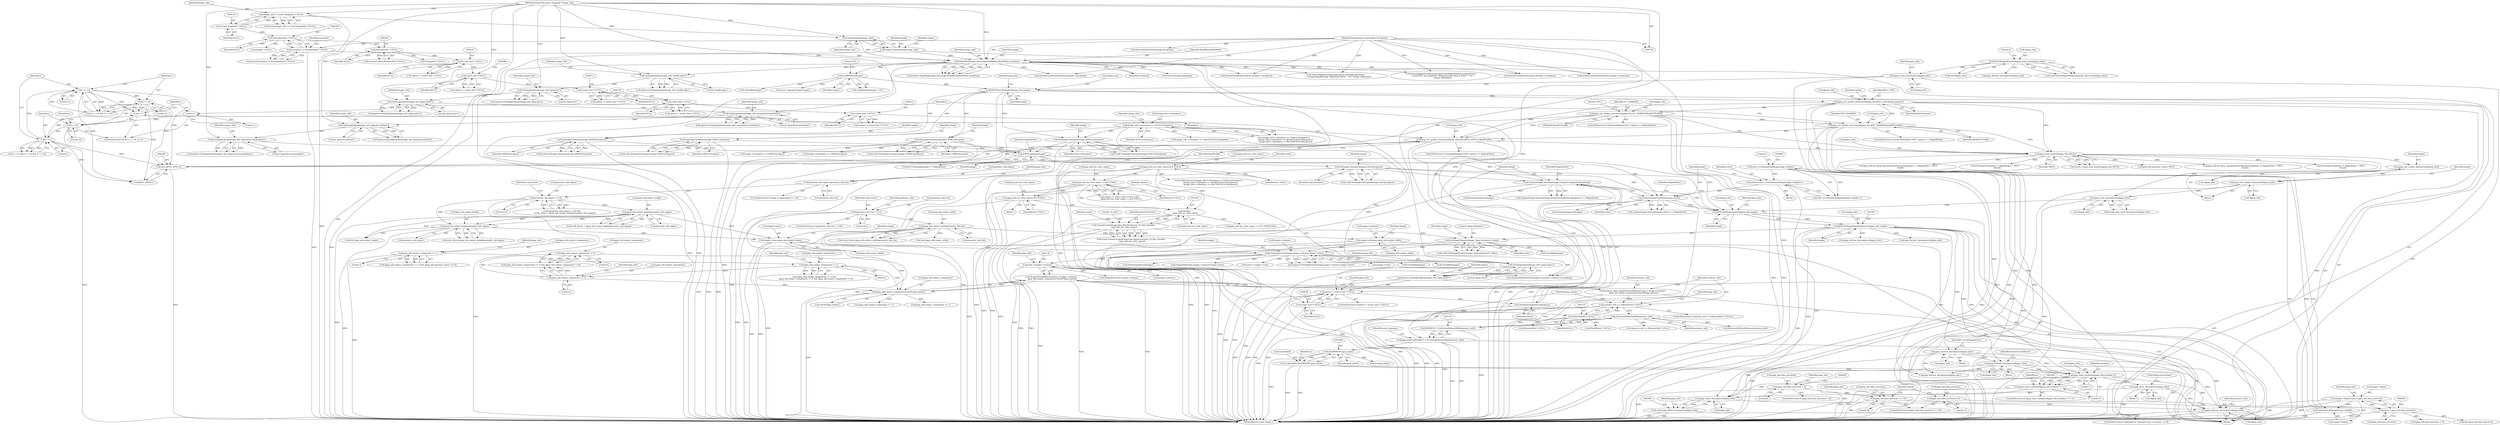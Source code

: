digraph "0_ImageMagick_948356eec65aea91995d4b7cc487d197d2c5f602@API" {
"1001401" [label="(Call,jpeg_read_scanlines(&jpeg_info,scanline,1))"];
"1001154" [label="(Call,jpeg_destroy_decompress(&jpeg_info))"];
"1001126" [label="(Call,jpeg_destroy_decompress(&jpeg_info))"];
"1001042" [label="(Call,JPEGSetImageSamplingFactor(&jpeg_info,image))"];
"1001038" [label="(Call,JPEGSetImageQuality(&jpeg_info,image))"];
"1000837" [label="(Call,jpeg_start_decompress(&jpeg_info))"];
"1000609" [label="(Call,jpeg_calc_output_dimensions(&jpeg_info))"];
"1000537" [label="(Call,jpeg_calc_output_dimensions(&jpeg_info))"];
"1000394" [label="(Call,jpeg_read_header(&jpeg_info,TRUE))"];
"1000338" [label="(Call,jpeg_set_marker_processor(&jpeg_info,ICC_MARKER,ReadICCProfile))"];
"1000322" [label="(Call,jpeg_set_marker_processor(&jpeg_info,JPEG_COM,ReadComment))"];
"1000318" [label="(Call,JPEGSourceManager(&jpeg_info,image))"];
"1000315" [label="(Call,jpeg_create_decompress(&jpeg_info))"];
"1000216" [label="(Call,ResetMagickMemory(&jpeg_info,0,sizeof(jpeg_info)))"];
"1000200" [label="(Call,GetBlobSize(image))"];
"1000180" [label="(Call,OpenBlob(image_info,image,ReadBinaryBlobMode,exception))"];
"1000176" [label="(Call,AcquireImage(image_info))"];
"1000130" [label="(Call,image_info != (const ImageInfo *) NULL)"];
"1000109" [label="(MethodParameterIn,const ImageInfo *image_info)"];
"1000132" [label="(Call,(const ImageInfo *) NULL)"];
"1000174" [label="(Call,image=AcquireImage(image_info))"];
"1000157" [label="(Call,exception != (ExceptionInfo *) NULL)"];
"1000110" [label="(MethodParameterIn,ExceptionInfo *exception)"];
"1000159" [label="(Call,(ExceptionInfo *) NULL)"];
"1000349" [label="(Call,jpeg_set_marker_processor(&jpeg_info,IPTC_MARKER,ReadIPTCProfile))"];
"1000381" [label="(Call,jpeg_set_marker_processor(&jpeg_info,(int) (JPEG_APP0+i),ReadProfile))"];
"1000384" [label="(Call,(int) (JPEG_APP0+i))"];
"1000369" [label="(Call,i != 13)"];
"1000365" [label="(Call,i != 2)"];
"1000358" [label="(Call,i < 16)"];
"1000355" [label="(Call,i=1)"];
"1000361" [label="(Call,i++)"];
"1000372" [label="(Call,i != 14)"];
"1000971" [label="(Call,AcquireImageColormap(image,colors))"];
"1000903" [label="(Call,IsITUFaxImage(image))"];
"1000873" [label="(Call,SetImageColorspace(image,sRGBColorspace))"];
"1000889" [label="(Call,SetImageColorspace(image,YCbCrColorspace))"];
"1000400" [label="(Call,image_info->colorspace == YCbCrColorspace)"];
"1000897" [label="(Call,SetImageColorspace(image,CMYKColorspace))"];
"1000881" [label="(Call,SetImageColorspace(image,GRAYColorspace))"];
"1000909" [label="(Call,SetImageColorspace(image,LabColorspace))"];
"1000930" [label="(Call,AcquireImageColormap(image,StringToUnsignedLong(option)))"];
"1000932" [label="(Call,StringToUnsignedLong(option))"];
"1000923" [label="(Call,option != (const char *) NULL)"];
"1000917" [label="(Call,option=GetImageOption(image_info,\"jpeg:colors\"))"];
"1000919" [label="(Call,GetImageOption(image_info,\"jpeg:colors\"))"];
"1000815" [label="(Call,GetImageOption(image_info,\"jpeg:fancy-upsampling\"))"];
"1000733" [label="(Call,GetImageOption(image_info,\"jpeg:dct-method\"))"];
"1000706" [label="(Call,GetImageOption(image_info,\"jpeg:block-smoothing\"))"];
"1000681" [label="(Call,GetImageOption(image_info,\"jpeg:colors\"))"];
"1000499" [label="(Call,GetImageOption(image_info,\"jpeg:size\"))"];
"1000329" [label="(Call,GetImageOption(image_info,\"profile:skip\"))"];
"1000925" [label="(Call,(const char *) NULL)"];
"1000821" [label="(Call,(const char *) NULL)"];
"1000739" [label="(Call,(const char *) NULL)"];
"1000712" [label="(Call,(const char *) NULL)"];
"1000687" [label="(Call,(const char *) NULL)"];
"1000506" [label="(Call,(const char *) NULL)"];
"1000241" [label="(Call,(MemoryInfo *) NULL)"];
"1000959" [label="(Call,colors=(size_t) GetQuantumRange(image->depth)+1)"];
"1000962" [label="(Call,(size_t) GetQuantumRange(image->depth))"];
"1000964" [label="(Call,GetQuantumRange(image->depth))"];
"1000854" [label="(Call,image->depth=(size_t) jpeg_info.data_precision)"];
"1000858" [label="(Call,(size_t) jpeg_info.data_precision)"];
"1000674" [label="(Call,jpeg_info.data_precision=12)"];
"1000669" [label="(Call,jpeg_info.data_precision == 16)"];
"1000652" [label="(Call,jpeg_info.data_precision > 8)"];
"1001375" [label="(Call,scanline[0]=(JSAMPROW) jpeg_pixels)"];
"1001379" [label="(Call,(JSAMPROW) jpeg_pixels)"];
"1001160" [label="(Call,jpeg_pixels=(JSAMPLE *) GetVirtualMemoryBlob(memory_info))"];
"1001162" [label="(Call,(JSAMPLE *) GetVirtualMemoryBlob(memory_info))"];
"1001164" [label="(Call,GetVirtualMemoryBlob(memory_info))"];
"1001148" [label="(Call,memory_info == (MemoryInfo *) NULL)"];
"1001132" [label="(Call,memory_info=AcquireVirtualMemory((size_t) image->columns,\n    jpeg_info.output_components*sizeof(*jpeg_pixels)))"];
"1001134" [label="(Call,AcquireVirtualMemory((size_t) image->columns,\n    jpeg_info.output_components*sizeof(*jpeg_pixels)))"];
"1001135" [label="(Call,(size_t) image->columns)"];
"1001082" [label="(Call,SetImageExtent(image,image->columns,image->rows))"];
"1001059" [label="(Call,SetImageProperty(image,\"jpeg:colorspace\",value))"];
"1001048" [label="(Call,FormatLocaleString(value,MaxTextExtent,\"%.20g\",(double)\n    jpeg_info.out_color_space))"];
"1001052" [label="(Call,(double)\n    jpeg_info.out_color_space)"];
"1000416" [label="(Call,jpeg_info.out_color_space=JCS_YCbCr)"];
"1000509" [label="(Call,jpeg_info.out_color_space != JCS_YCbCr)"];
"1000912" [label="(Call,jpeg_info.out_color_space=JCS_YCbCr)"];
"1000840" [label="(Call,image->columns=jpeg_info.output_width)"];
"1000565" [label="(Call,jpeg_info.output_width/geometry_info.rho)"];
"1000558" [label="(Call,geometry_info.rho != 0.0)"];
"1000847" [label="(Call,image->rows=jpeg_info.output_height)"];
"1000590" [label="(Call,jpeg_info.output_height/geometry_info.sigma)"];
"1000581" [label="(Call,jpeg_info.output_height/geometry_info.sigma)"];
"1000574" [label="(Call,geometry_info.sigma != 0.0)"];
"1000530" [label="(Call,geometry_info.sigma=geometry_info.rho)"];
"1001140" [label="(Call,jpeg_info.output_components*sizeof(*jpeg_pixels))"];
"1001120" [label="(Call,jpeg_info.output_components != 4)"];
"1001115" [label="(Call,jpeg_info.output_components != 3)"];
"1001109" [label="(Call,jpeg_info.output_components != 1)"];
"1000947" [label="(Call,jpeg_info.output_components == 1)"];
"1001150" [label="(Call,(MemoryInfo *) NULL)"];
"1001400" [label="(Call,jpeg_read_scanlines(&jpeg_info,scanline,1) != 1)"];
"1001841" [label="(Call,jpeg_abort_decompress(&jpeg_info))"];
"1001864" [label="(Call,jpeg_finish_decompress(&jpeg_info))"];
"1001862" [label="(Call,(void) jpeg_finish_decompress(&jpeg_info))"];
"1001867" [label="(Call,jpeg_destroy_decompress(&jpeg_info))"];
"1000404" [label="(Identifier,YCbCrColorspace)"];
"1000883" [label="(Identifier,GRAYColorspace)"];
"1000354" [label="(ControlStructure,for (i=1; i < 16; i++))"];
"1000889" [label="(Call,SetImageColorspace(image,YCbCrColorspace))"];
"1000932" [label="(Call,StringToUnsignedLong(option))"];
"1000902" [label="(Call,IsITUFaxImage(image) != MagickFalse)"];
"1001841" [label="(Call,jpeg_abort_decompress(&jpeg_info))"];
"1000591" [label="(Call,jpeg_info.output_height)"];
"1000903" [label="(Call,IsITUFaxImage(image))"];
"1000216" [label="(Call,ResetMagickMemory(&jpeg_info,0,sizeof(jpeg_info)))"];
"1000192" [label="(Call,DestroyImageList(image))"];
"1000875" [label="(Identifier,sRGBColorspace)"];
"1000111" [label="(Block,)"];
"1000858" [label="(Call,(size_t) jpeg_info.data_precision)"];
"1000906" [label="(Block,)"];
"1001033" [label="(Call,(int) jpeg_info.output_height)"];
"1000513" [label="(Identifier,JCS_YCbCr)"];
"1001141" [label="(Call,jpeg_info.output_components)"];
"1000342" [label="(Identifier,ReadICCProfile)"];
"1000824" [label="(Call,jpeg_info.do_fancy_upsampling=IsStringTrue(option) != MagickFalse ? TRUE :\n      FALSE)"];
"1000947" [label="(Call,jpeg_info.output_components == 1)"];
"1000610" [label="(Call,&jpeg_info)"];
"1000719" [label="(Call,IsStringTrue(option) != MagickFalse ? TRUE :\n      FALSE)"];
"1000392" [label="(Call,(ssize_t) jpeg_read_header(&jpeg_info,TRUE))"];
"1000217" [label="(Call,&jpeg_info)"];
"1001410" [label="(Call,ThrowMagickException(exception,GetMagickModule(),\n          CorruptImageWarning,\"SkipToSyncByte\",\"`%s'\",image->filename))"];
"1001043" [label="(Call,&jpeg_info)"];
"1000182" [label="(Identifier,image)"];
"1000579" [label="(Call,scale_factor > (jpeg_info.output_height/geometry_info.sigma))"];
"1001148" [label="(Call,memory_info == (MemoryInfo *) NULL)"];
"1000514" [label="(Block,)"];
"1000951" [label="(Literal,1)"];
"1000391" [label="(Identifier,i)"];
"1000922" [label="(ControlStructure,if (option != (const char *) NULL))"];
"1000674" [label="(Call,jpeg_info.data_precision=12)"];
"1000558" [label="(Call,geometry_info.rho != 0.0)"];
"1000219" [label="(Literal,0)"];
"1000936" [label="(Call,InheritException(exception,&image->exception))"];
"1000678" [label="(Literal,12)"];
"1001060" [label="(Identifier,image)"];
"1000823" [label="(Identifier,NULL)"];
"1001125" [label="(Block,)"];
"1001127" [label="(Call,&jpeg_info)"];
"1001402" [label="(Call,&jpeg_info)"];
"1001130" [label="(Identifier,CorruptImageError)"];
"1000352" [label="(Identifier,IPTC_MARKER)"];
"1001399" [label="(ControlStructure,if (jpeg_read_scanlines(&jpeg_info,scanline,1) != 1))"];
"1001862" [label="(Call,(void) jpeg_finish_decompress(&jpeg_info))"];
"1000569" [label="(Call,geometry_info.rho)"];
"1001054" [label="(Call,jpeg_info.out_color_space)"];
"1000565" [label="(Call,jpeg_info.output_width/geometry_info.rho)"];
"1000504" [label="(Call,option != (const char *) NULL)"];
"1000559" [label="(Call,geometry_info.rho)"];
"1001437" [label="(Call,(PixelPacket *) NULL)"];
"1001132" [label="(Call,memory_info=AcquireVirtualMemory((size_t) image->columns,\n    jpeg_info.output_components*sizeof(*jpeg_pixels)))"];
"1001871" [label="(Identifier,memory_info)"];
"1000671" [label="(Identifier,jpeg_info)"];
"1001121" [label="(Call,jpeg_info.output_components)"];
"1000357" [label="(Literal,1)"];
"1001160" [label="(Call,jpeg_pixels=(JSAMPLE *) GetVirtualMemoryBlob(memory_info))"];
"1000715" [label="(Call,jpeg_info.do_block_smoothing=IsStringTrue(option) != MagickFalse ? TRUE :\n      FALSE)"];
"1000382" [label="(Call,&jpeg_info)"];
"1001379" [label="(Call,(JSAMPROW) jpeg_pixels)"];
"1000580" [label="(Identifier,scale_factor)"];
"1001868" [label="(Call,&jpeg_info)"];
"1000339" [label="(Call,&jpeg_info)"];
"1001115" [label="(Call,jpeg_info.output_components != 3)"];
"1000949" [label="(Identifier,jpeg_info)"];
"1000506" [label="(Call,(const char *) NULL)"];
"1000338" [label="(Call,jpeg_set_marker_processor(&jpeg_info,ICC_MARKER,ReadICCProfile))"];
"1000816" [label="(Identifier,image_info)"];
"1000841" [label="(Call,image->columns)"];
"1000157" [label="(Call,exception != (ExceptionInfo *) NULL)"];
"1001119" [label="(Literal,3)"];
"1000681" [label="(Call,GetImageOption(image_info,\"jpeg:colors\"))"];
"1000871" [label="(Call,(void) SetImageColorspace(image,sRGBColorspace))"];
"1000895" [label="(Call,(void) SetImageColorspace(image,CMYKColorspace))"];
"1000200" [label="(Call,GetBlobSize(image))"];
"1001170" [label="(Identifier,error_manager)"];
"1000840" [label="(Call,image->columns=jpeg_info.output_width)"];
"1001381" [label="(Identifier,jpeg_pixels)"];
"1000874" [label="(Identifier,image)"];
"1001175" [label="(Call,memory_info != (MemoryInfo *) NULL)"];
"1001108" [label="(Call,(jpeg_info.output_components != 1) &&\n      (jpeg_info.output_components != 3) && (jpeg_info.output_components != 4))"];
"1000355" [label="(Call,i=1)"];
"1000733" [label="(Call,GetImageOption(image_info,\"jpeg:dct-method\"))"];
"1001149" [label="(Identifier,memory_info)"];
"1001080" [label="(Call,status=SetImageExtent(image,image->columns,image->rows))"];
"1001820" [label="(Call,SyncAuthenticPixels(image,exception))"];
"1000401" [label="(Call,image_info->colorspace)"];
"1000734" [label="(Identifier,image_info)"];
"1000574" [label="(Call,geometry_info.sigma != 0.0)"];
"1001144" [label="(Call,sizeof(*jpeg_pixels))"];
"1000201" [label="(Identifier,image)"];
"1001384" [label="(Identifier,y)"];
"1000524" [label="(ControlStructure,if ((flags & SigmaValue) == 0))"];
"1000278" [label="(Call,CloseBlob(image))"];
"1000130" [label="(Call,image_info != (const ImageInfo *) NULL)"];
"1000159" [label="(Call,(ExceptionInfo *) NULL)"];
"1000389" [label="(Identifier,ReadProfile)"];
"1000707" [label="(Identifier,image_info)"];
"1000179" [label="(Identifier,status)"];
"1000919" [label="(Call,GetImageOption(image_info,\"jpeg:colors\"))"];
"1001087" [label="(Call,image->rows)"];
"1000854" [label="(Call,image->depth=(size_t) jpeg_info.data_precision)"];
"1000381" [label="(Call,jpeg_set_marker_processor(&jpeg_info,(int) (JPEG_APP0+i),ReadProfile))"];
"1000244" [label="(Call,error_manager.image=image)"];
"1000175" [label="(Identifier,image)"];
"1000330" [label="(Identifier,image_info)"];
"1000687" [label="(Call,(const char *) NULL)"];
"1001052" [label="(Call,(double)\n    jpeg_info.out_color_space)"];
"1000386" [label="(Call,JPEG_APP0+i)"];
"1001466" [label="(Call,jpeg_info.output_components == 1)"];
"1000865" [label="(Identifier,jpeg_info)"];
"1000422" [label="(Identifier,units)"];
"1000813" [label="(Call,option=GetImageOption(image_info,\"jpeg:fancy-upsampling\"))"];
"1000257" [label="(Call,jpeg_destroy_decompress(&jpeg_info))"];
"1000239" [label="(Call,memory_info=(MemoryInfo *) NULL)"];
"1000370" [label="(Identifier,i)"];
"1001177" [label="(Call,(MemoryInfo *) NULL)"];
"1001153" [label="(Block,)"];
"1000394" [label="(Call,jpeg_read_header(&jpeg_info,TRUE))"];
"1000364" [label="(Call,(i != 2) && (i != 13) && (i != 14))"];
"1000905" [label="(Identifier,MagickFalse)"];
"1001041" [label="(Identifier,image)"];
"1001404" [label="(Identifier,scanline)"];
"1000828" [label="(Call,IsStringTrue(option) != MagickFalse ? TRUE :\n      FALSE)"];
"1001194" [label="(Call,(MagickSizeType) image->columns)"];
"1000350" [label="(Call,&jpeg_info)"];
"1000581" [label="(Call,jpeg_info.output_height/geometry_info.sigma)"];
"1000578" [label="(Literal,0.0)"];
"1000848" [label="(Call,image->rows)"];
"1001189" [label="(Call,CloseBlob(image))"];
"1000510" [label="(Call,jpeg_info.out_color_space)"];
"1000844" [label="(Call,jpeg_info.output_width)"];
"1000183" [label="(Identifier,ReadBinaryBlobMode)"];
"1000916" [label="(Identifier,JCS_YCbCr)"];
"1000673" [label="(Literal,16)"];
"1000346" [label="(Literal,\"IPTC\")"];
"1000176" [label="(Call,AcquireImage(image_info))"];
"1000129" [label="(Call,assert(image_info != (const ImageInfo *) NULL))"];
"1001158" [label="(Identifier,ResourceLimitError)"];
"1000538" [label="(Call,&jpeg_info)"];
"1000838" [label="(Call,&jpeg_info)"];
"1000960" [label="(Identifier,colors)"];
"1000670" [label="(Call,jpeg_info.data_precision)"];
"1000685" [label="(Call,option != (const char *) NULL)"];
"1000134" [label="(Identifier,NULL)"];
"1000298" [label="(Call,InheritException(exception,&image->exception))"];
"1000220" [label="(Call,sizeof(jpeg_info))"];
"1000575" [label="(Call,geometry_info.sigma)"];
"1000132" [label="(Call,(const ImageInfo *) NULL)"];
"1001400" [label="(Call,jpeg_read_scanlines(&jpeg_info,scanline,1) != 1)"];
"1001165" [label="(Identifier,memory_info)"];
"1001867" [label="(Call,jpeg_destroy_decompress(&jpeg_info))"];
"1000365" [label="(Call,i != 2)"];
"1000882" [label="(Identifier,image)"];
"1000373" [label="(Identifier,i)"];
"1000315" [label="(Call,jpeg_create_decompress(&jpeg_info))"];
"1000110" [label="(MethodParameterIn,ExceptionInfo *exception)"];
"1000537" [label="(Call,jpeg_calc_output_dimensions(&jpeg_info))"];
"1000353" [label="(Identifier,ReadIPTCProfile)"];
"1000704" [label="(Call,option=GetImageOption(image_info,\"jpeg:block-smoothing\"))"];
"1000737" [label="(Call,option != (const char *) NULL)"];
"1000957" [label="(Block,)"];
"1000588" [label="(Call,scale_factor=jpeg_info.output_height/geometry_info.sigma)"];
"1001446" [label="(Call,jpeg_info.data_precision > 8)"];
"1000395" [label="(Call,&jpeg_info)"];
"1001135" [label="(Call,(size_t) image->columns)"];
"1000349" [label="(Call,jpeg_set_marker_processor(&jpeg_info,IPTC_MARKER,ReadIPTCProfile))"];
"1000898" [label="(Identifier,image)"];
"1001150" [label="(Call,(MemoryInfo *) NULL)"];
"1000367" [label="(Literal,2)"];
"1000564" [label="(Identifier,scale_factor)"];
"1000326" [label="(Identifier,ReadComment)"];
"1001653" [label="(Call,jpeg_info.output_components == 1)"];
"1000360" [label="(Literal,16)"];
"1000931" [label="(Identifier,image)"];
"1000509" [label="(Call,jpeg_info.out_color_space != JCS_YCbCr)"];
"1000562" [label="(Literal,0.0)"];
"1000585" [label="(Call,geometry_info.sigma)"];
"1000109" [label="(MethodParameterIn,const ImageInfo *image_info)"];
"1000965" [label="(Call,image->depth)"];
"1001039" [label="(Call,&jpeg_info)"];
"1001059" [label="(Call,SetImageProperty(image,\"jpeg:colorspace\",value))"];
"1000321" [label="(Identifier,image)"];
"1001405" [label="(Literal,1)"];
"1001048" [label="(Call,FormatLocaleString(value,MaxTextExtent,\"%.20g\",(double)\n    jpeg_info.out_color_space))"];
"1000319" [label="(Call,&jpeg_info)"];
"1000161" [label="(Identifier,NULL)"];
"1000359" [label="(Identifier,i)"];
"1001161" [label="(Identifier,jpeg_pixels)"];
"1000881" [label="(Call,SetImageColorspace(image,GRAYColorspace))"];
"1000946" [label="(Call,(jpeg_info.output_components == 1) && (jpeg_info.quantize_colors == 0))"];
"1001421" [label="(Identifier,p)"];
"1001113" [label="(Literal,1)"];
"1000131" [label="(Identifier,image_info)"];
"1001376" [label="(Call,scanline[0])"];
"1000651" [label="(ControlStructure,if (jpeg_info.data_precision > 8))"];
"1000911" [label="(Identifier,LabColorspace)"];
"1000178" [label="(Call,status=OpenBlob(image_info,image,ReadBinaryBlobMode,exception))"];
"1000890" [label="(Identifier,image)"];
"1001425" [label="(Call,QueueAuthenticPixels(image,0,y,image->columns,1,exception))"];
"1000676" [label="(Identifier,jpeg_info)"];
"1000714" [label="(Identifier,NULL)"];
"1000362" [label="(Identifier,i)"];
"1001152" [label="(Identifier,NULL)"];
"1000668" [label="(ControlStructure,if (jpeg_info.data_precision == 16))"];
"1000500" [label="(Identifier,image_info)"];
"1001842" [label="(Call,&jpeg_info)"];
"1001045" [label="(Identifier,image)"];
"1000706" [label="(Call,GetImageOption(image_info,\"jpeg:block-smoothing\"))"];
"1001164" [label="(Call,GetVirtualMemoryBlob(memory_info))"];
"1001881" [label="(MethodReturn,static Image *)"];
"1000708" [label="(Literal,\"jpeg:block-smoothing\")"];
"1000177" [label="(Identifier,image_info)"];
"1000879" [label="(Call,(void) SetImageColorspace(image,GRAYColorspace))"];
"1000497" [label="(Call,option=GetImageOption(image_info,\"jpeg:size\"))"];
"1001840" [label="(Block,)"];
"1001017" [label="(Call,(int) jpeg_info.data_precision)"];
"1000927" [label="(Identifier,NULL)"];
"1000983" [label="(Call,DestroyImageList(image))"];
"1000920" [label="(Identifier,image_info)"];
"1000971" [label="(Call,AcquireImageColormap(image,colors))"];
"1000181" [label="(Identifier,image_info)"];
"1001117" [label="(Identifier,jpeg_info)"];
"1000918" [label="(Identifier,option)"];
"1000400" [label="(Call,image_info->colorspace == YCbCrColorspace)"];
"1001114" [label="(Call,(jpeg_info.output_components != 3) && (jpeg_info.output_components != 4))"];
"1000929" [label="(Call,AcquireImageColormap(image,StringToUnsignedLong(option)) == MagickFalse)"];
"1000320" [label="(Identifier,jpeg_info)"];
"1001122" [label="(Identifier,jpeg_info)"];
"1000948" [label="(Call,jpeg_info.output_components)"];
"1000417" [label="(Call,jpeg_info.out_color_space)"];
"1001062" [label="(Identifier,value)"];
"1000891" [label="(Identifier,YCbCrColorspace)"];
"1000913" [label="(Call,jpeg_info.out_color_space)"];
"1000899" [label="(Identifier,CMYKColorspace)"];
"1000652" [label="(Call,jpeg_info.data_precision > 8)"];
"1000683" [label="(Literal,\"jpeg:colors\")"];
"1000557" [label="(ControlStructure,if (geometry_info.rho != 0.0))"];
"1001084" [label="(Call,image->columns)"];
"1001162" [label="(Call,(JSAMPLE *) GetVirtualMemoryBlob(memory_info))"];
"1000199" [label="(Call,GetBlobSize(image) < 107)"];
"1000341" [label="(Identifier,ICC_MARKER)"];
"1000158" [label="(Identifier,exception)"];
"1000961" [label="(Call,(size_t) GetQuantumRange(image->depth)+1)"];
"1000739" [label="(Call,(const char *) NULL)"];
"1000735" [label="(Literal,\"jpeg:dct-method\")"];
"1000921" [label="(Literal,\"jpeg:colors\")"];
"1000327" [label="(Call,option=GetImageOption(image_info,\"profile:skip\"))"];
"1000925" [label="(Call,(const char *) NULL)"];
"1000563" [label="(Call,scale_factor=jpeg_info.output_width/geometry_info.rho)"];
"1000856" [label="(Identifier,image)"];
"1000323" [label="(Call,&jpeg_info)"];
"1001038" [label="(Call,JPEGSetImageQuality(&jpeg_info,image))"];
"1000860" [label="(Call,jpeg_info.data_precision)"];
"1000539" [label="(Identifier,jpeg_info)"];
"1001876" [label="(Call,CloseBlob(image))"];
"1000954" [label="(Identifier,jpeg_info)"];
"1001865" [label="(Call,&jpeg_info)"];
"1001375" [label="(Call,scanline[0]=(JSAMPROW) jpeg_pixels)"];
"1000973" [label="(Identifier,colors)"];
"1001105" [label="(Call,DestroyImageList(image))"];
"1001120" [label="(Call,jpeg_info.output_components != 4)"];
"1000835" [label="(Call,(void) jpeg_start_decompress(&jpeg_info))"];
"1000741" [label="(Identifier,NULL)"];
"1000397" [label="(Identifier,TRUE)"];
"1001420" [label="(Call,p=jpeg_pixels)"];
"1001229" [label="(Call,jpeg_info.out_color_space == JCS_GRAYSCALE)"];
"1000530" [label="(Call,geometry_info.sigma=geometry_info.rho)"];
"1000202" [label="(Literal,107)"];
"1000659" [label="(Call,ThrowMagickException(exception,GetMagickModule(),OptionError,\n      \"12-bit JPEG not supported. Reducing pixel data to 8 bits\",\"`%s'\",\n      image->filename))"];
"1001406" [label="(Literal,1)"];
"1000968" [label="(Literal,1)"];
"1000964" [label="(Call,GetQuantumRange(image->depth))"];
"1000329" [label="(Call,GetImageOption(image_info,\"profile:skip\"))"];
"1000974" [label="(Identifier,MagickFalse)"];
"1001046" [label="(Call,(void) FormatLocaleString(value,MaxTextExtent,\"%.20g\",(double)\n    jpeg_info.out_color_space))"];
"1000653" [label="(Call,jpeg_info.data_precision)"];
"1000679" [label="(Call,option=GetImageOption(image_info,\"jpeg:colors\"))"];
"1000815" [label="(Call,GetImageOption(image_info,\"jpeg:fancy-upsampling\"))"];
"1001156" [label="(Identifier,jpeg_info)"];
"1000590" [label="(Call,jpeg_info.output_height/geometry_info.sigma)"];
"1000372" [label="(Call,i != 14)"];
"1001126" [label="(Call,jpeg_destroy_decompress(&jpeg_info))"];
"1000851" [label="(Call,jpeg_info.output_height)"];
"1001520" [label="(Call,image->colorspace != CMYKColorspace)"];
"1000912" [label="(Call,jpeg_info.out_color_space=JCS_YCbCr)"];
"1001098" [label="(Call,InheritException(exception,&image->exception))"];
"1000534" [label="(Call,geometry_info.rho)"];
"1001044" [label="(Identifier,jpeg_info)"];
"1000855" [label="(Call,image->depth)"];
"1000930" [label="(Call,AcquireImageColormap(image,StringToUnsignedLong(option)))"];
"1000923" [label="(Call,option != (const char *) NULL)"];
"1001133" [label="(Identifier,memory_info)"];
"1001140" [label="(Call,jpeg_info.output_components*sizeof(*jpeg_pixels))"];
"1000508" [label="(Identifier,NULL)"];
"1000675" [label="(Call,jpeg_info.data_precision)"];
"1000174" [label="(Call,image=AcquireImage(image_info))"];
"1000406" [label="(Call,image_info->colorspace == Rec601YCbCrColorspace)"];
"1000934" [label="(Identifier,MagickFalse)"];
"1001075" [label="(Call,CloseBlob(image))"];
"1000184" [label="(Identifier,exception)"];
"1000398" [label="(ControlStructure,if ((image_info->colorspace == YCbCrColorspace) ||\n      (image_info->colorspace == Rec601YCbCrColorspace) ||\n      (image_info->colorspace == Rec709YCbCrColorspace)))"];
"1000897" [label="(Call,SetImageColorspace(image,CMYKColorspace))"];
"1000917" [label="(Call,option=GetImageOption(image_info,\"jpeg:colors\"))"];
"1000970" [label="(Call,AcquireImageColormap(image,colors) == MagickFalse)"];
"1000924" [label="(Identifier,option)"];
"1000322" [label="(Call,jpeg_set_marker_processor(&jpeg_info,JPEG_COM,ReadComment))"];
"1001154" [label="(Call,jpeg_destroy_decompress(&jpeg_info))"];
"1001050" [label="(Identifier,MaxTextExtent)"];
"1000368" [label="(Call,(i != 13) && (i != 14))"];
"1000887" [label="(Call,(void) SetImageColorspace(image,YCbCrColorspace))"];
"1000195" [label="(Call,(Image *) NULL)"];
"1001049" [label="(Identifier,value)"];
"1000180" [label="(Call,OpenBlob(image_info,image,ReadBinaryBlobMode,exception))"];
"1000710" [label="(Call,option != (const char *) NULL)"];
"1000566" [label="(Call,jpeg_info.output_width)"];
"1001864" [label="(Call,jpeg_finish_decompress(&jpeg_info))"];
"1001193" [label="(Call,(MagickSizeType) image->columns*image->rows)"];
"1001028" [label="(Call,(int) jpeg_info.output_width)"];
"1000909" [label="(Call,SetImageColorspace(image,LabColorspace))"];
"1000959" [label="(Call,colors=(size_t) GetQuantumRange(image->depth)+1)"];
"1001134" [label="(Call,AcquireVirtualMemory((size_t) image->columns,\n    jpeg_info.output_components*sizeof(*jpeg_pixels)))"];
"1001869" [label="(Identifier,jpeg_info)"];
"1001147" [label="(ControlStructure,if (memory_info == (MemoryInfo *) NULL))"];
"1000331" [label="(Literal,\"profile:skip\")"];
"1000962" [label="(Call,(size_t) GetQuantumRange(image->depth))"];
"1000241" [label="(Call,(MemoryInfo *) NULL)"];
"1000318" [label="(Call,JPEGSourceManager(&jpeg_info,image))"];
"1000328" [label="(Identifier,option)"];
"1000821" [label="(Call,(const char *) NULL)"];
"1000943" [label="(Call,DestroyImageList(image))"];
"1000576" [label="(Identifier,geometry_info)"];
"1001137" [label="(Call,image->columns)"];
"1000615" [label="(Identifier,image)"];
"1001051" [label="(Literal,\"%.20g\")"];
"1001872" [label="(Call,RelinquishVirtualMemory(memory_info))"];
"1000669" [label="(Call,jpeg_info.data_precision == 16)"];
"1000156" [label="(Call,assert(exception != (ExceptionInfo *) NULL))"];
"1000408" [label="(Identifier,image_info)"];
"1000265" [label="(Call,(StringInfo *) NULL)"];
"1000375" [label="(ControlStructure,if (IsOptionMember(\"APP\",option) == MagickFalse))"];
"1000325" [label="(Identifier,JPEG_COM)"];
"1000712" [label="(Call,(const char *) NULL)"];
"1001142" [label="(Identifier,jpeg_info)"];
"1001057" [label="(Call,(void) SetImageProperty(image,\"jpeg:colorspace\",value))"];
"1001109" [label="(Call,jpeg_info.output_components != 1)"];
"1000366" [label="(Identifier,i)"];
"1000542" [label="(Identifier,image)"];
"1000324" [label="(Identifier,jpeg_info)"];
"1000910" [label="(Identifier,image)"];
"1000582" [label="(Call,jpeg_info.output_height)"];
"1000214" [label="(Call,(void) ResetMagickMemory(&jpeg_info,0,sizeof(jpeg_info)))"];
"1001061" [label="(Literal,\"jpeg:colorspace\")"];
"1001401" [label="(Call,jpeg_read_scanlines(&jpeg_info,scanline,1))"];
"1000501" [label="(Literal,\"jpeg:size\")"];
"1000499" [label="(Call,GetImageOption(image_info,\"jpeg:size\"))"];
"1000682" [label="(Identifier,image_info)"];
"1000416" [label="(Call,jpeg_info.out_color_space=JCS_YCbCr)"];
"1000503" [label="(Call,(option != (const char *) NULL) &&\n      (jpeg_info.out_color_space != JCS_YCbCr))"];
"1000656" [label="(Literal,8)"];
"1000904" [label="(Identifier,image)"];
"1001155" [label="(Call,&jpeg_info)"];
"1001110" [label="(Call,jpeg_info.output_components)"];
"1000972" [label="(Identifier,image)"];
"1000873" [label="(Call,SetImageColorspace(image,sRGBColorspace))"];
"1000374" [label="(Literal,14)"];
"1001116" [label="(Call,jpeg_info.output_components)"];
"1000691" [label="(Call,jpeg_info.quantize_colors=TRUE)"];
"1000837" [label="(Call,jpeg_start_decompress(&jpeg_info))"];
"1000356" [label="(Identifier,i)"];
"1000819" [label="(Call,option != (const char *) NULL)"];
"1000731" [label="(Call,option=GetImageOption(image_info,\"jpeg:dct-method\"))"];
"1000371" [label="(Literal,13)"];
"1000907" [label="(Call,(void) SetImageColorspace(image,LabColorspace))"];
"1001701" [label="(Call,image->colorspace != CMYKColorspace)"];
"1001083" [label="(Identifier,image)"];
"1000933" [label="(Identifier,option)"];
"1001844" [label="(ControlStructure,break;)"];
"1000849" [label="(Identifier,image)"];
"1001855" [label="(ControlStructure,if (setjmp(error_manager.error_recovery) == 0))"];
"1000243" [label="(Identifier,NULL)"];
"1000361" [label="(Call,i++)"];
"1000594" [label="(Call,geometry_info.sigma)"];
"1000399" [label="(Call,(image_info->colorspace == YCbCrColorspace) ||\n      (image_info->colorspace == Rec601YCbCrColorspace) ||\n      (image_info->colorspace == Rec709YCbCrColorspace))"];
"1000680" [label="(Identifier,option)"];
"1000384" [label="(Call,(int) (JPEG_APP0+i))"];
"1000609" [label="(Call,jpeg_calc_output_dimensions(&jpeg_info))"];
"1000369" [label="(Call,i != 13)"];
"1000531" [label="(Call,geometry_info.sigma)"];
"1001095" [label="(Call,jpeg_destroy_decompress(&jpeg_info))"];
"1000316" [label="(Call,&jpeg_info)"];
"1001070" [label="(Call,jpeg_destroy_decompress(&jpeg_info))"];
"1000332" [label="(ControlStructure,if (IsOptionMember(\"ICC\",option) == MagickFalse))"];
"1000847" [label="(Call,image->rows=jpeg_info.output_height)"];
"1000817" [label="(Literal,\"jpeg:fancy-upsampling\")"];
"1001082" [label="(Call,SetImageExtent(image,image->columns,image->rows))"];
"1001388" [label="(Call,(ssize_t) image->rows)"];
"1000573" [label="(Call,(geometry_info.sigma != 0.0) &&\n          (scale_factor > (jpeg_info.output_height/geometry_info.sigma)))"];
"1000689" [label="(Identifier,NULL)"];
"1001042" [label="(Call,JPEGSetImageSamplingFactor(&jpeg_info,image))"];
"1000976" [label="(Call,InheritException(exception,&image->exception))"];
"1000420" [label="(Identifier,JCS_YCbCr)"];
"1001184" [label="(Call,jpeg_destroy_decompress(&jpeg_info))"];
"1000343" [label="(ControlStructure,if (IsOptionMember(\"IPTC\",option) == MagickFalse))"];
"1001124" [label="(Literal,4)"];
"1000358" [label="(Call,i < 16)"];
"1001401" -> "1001400"  [label="AST: "];
"1001401" -> "1001405"  [label="CFG: "];
"1001402" -> "1001401"  [label="AST: "];
"1001404" -> "1001401"  [label="AST: "];
"1001405" -> "1001401"  [label="AST: "];
"1001406" -> "1001401"  [label="CFG: "];
"1001401" -> "1001881"  [label="DDG: "];
"1001401" -> "1001400"  [label="DDG: "];
"1001401" -> "1001400"  [label="DDG: "];
"1001401" -> "1001400"  [label="DDG: "];
"1001154" -> "1001401"  [label="DDG: "];
"1001126" -> "1001401"  [label="DDG: "];
"1001042" -> "1001401"  [label="DDG: "];
"1001375" -> "1001401"  [label="DDG: "];
"1001401" -> "1001841"  [label="DDG: "];
"1001401" -> "1001864"  [label="DDG: "];
"1001401" -> "1001867"  [label="DDG: "];
"1001154" -> "1001153"  [label="AST: "];
"1001154" -> "1001155"  [label="CFG: "];
"1001155" -> "1001154"  [label="AST: "];
"1001158" -> "1001154"  [label="CFG: "];
"1001126" -> "1001154"  [label="DDG: "];
"1001042" -> "1001154"  [label="DDG: "];
"1001154" -> "1001184"  [label="DDG: "];
"1001154" -> "1001864"  [label="DDG: "];
"1001154" -> "1001867"  [label="DDG: "];
"1001126" -> "1001125"  [label="AST: "];
"1001126" -> "1001127"  [label="CFG: "];
"1001127" -> "1001126"  [label="AST: "];
"1001130" -> "1001126"  [label="CFG: "];
"1001042" -> "1001126"  [label="DDG: "];
"1001126" -> "1001184"  [label="DDG: "];
"1001126" -> "1001864"  [label="DDG: "];
"1001126" -> "1001867"  [label="DDG: "];
"1001042" -> "1000111"  [label="AST: "];
"1001042" -> "1001045"  [label="CFG: "];
"1001043" -> "1001042"  [label="AST: "];
"1001045" -> "1001042"  [label="AST: "];
"1001047" -> "1001042"  [label="CFG: "];
"1001042" -> "1001881"  [label="DDG: "];
"1001038" -> "1001042"  [label="DDG: "];
"1001038" -> "1001042"  [label="DDG: "];
"1001042" -> "1001059"  [label="DDG: "];
"1001042" -> "1001070"  [label="DDG: "];
"1001042" -> "1001095"  [label="DDG: "];
"1001042" -> "1001184"  [label="DDG: "];
"1001042" -> "1001864"  [label="DDG: "];
"1001042" -> "1001867"  [label="DDG: "];
"1001038" -> "1000111"  [label="AST: "];
"1001038" -> "1001041"  [label="CFG: "];
"1001039" -> "1001038"  [label="AST: "];
"1001041" -> "1001038"  [label="AST: "];
"1001044" -> "1001038"  [label="CFG: "];
"1001038" -> "1001881"  [label="DDG: "];
"1000837" -> "1001038"  [label="DDG: "];
"1000971" -> "1001038"  [label="DDG: "];
"1000903" -> "1001038"  [label="DDG: "];
"1000909" -> "1001038"  [label="DDG: "];
"1000930" -> "1001038"  [label="DDG: "];
"1000837" -> "1000835"  [label="AST: "];
"1000837" -> "1000838"  [label="CFG: "];
"1000838" -> "1000837"  [label="AST: "];
"1000835" -> "1000837"  [label="CFG: "];
"1000837" -> "1001881"  [label="DDG: "];
"1000837" -> "1000835"  [label="DDG: "];
"1000609" -> "1000837"  [label="DDG: "];
"1000394" -> "1000837"  [label="DDG: "];
"1000609" -> "1000514"  [label="AST: "];
"1000609" -> "1000610"  [label="CFG: "];
"1000610" -> "1000609"  [label="AST: "];
"1000615" -> "1000609"  [label="CFG: "];
"1000609" -> "1001881"  [label="DDG: "];
"1000537" -> "1000609"  [label="DDG: "];
"1000537" -> "1000514"  [label="AST: "];
"1000537" -> "1000538"  [label="CFG: "];
"1000538" -> "1000537"  [label="AST: "];
"1000542" -> "1000537"  [label="CFG: "];
"1000394" -> "1000537"  [label="DDG: "];
"1000394" -> "1000392"  [label="AST: "];
"1000394" -> "1000397"  [label="CFG: "];
"1000395" -> "1000394"  [label="AST: "];
"1000397" -> "1000394"  [label="AST: "];
"1000392" -> "1000394"  [label="CFG: "];
"1000394" -> "1001881"  [label="DDG: "];
"1000394" -> "1000392"  [label="DDG: "];
"1000394" -> "1000392"  [label="DDG: "];
"1000338" -> "1000394"  [label="DDG: "];
"1000349" -> "1000394"  [label="DDG: "];
"1000381" -> "1000394"  [label="DDG: "];
"1000322" -> "1000394"  [label="DDG: "];
"1000394" -> "1000691"  [label="DDG: "];
"1000394" -> "1000715"  [label="DDG: "];
"1000394" -> "1000719"  [label="DDG: "];
"1000394" -> "1000824"  [label="DDG: "];
"1000394" -> "1000828"  [label="DDG: "];
"1000338" -> "1000332"  [label="AST: "];
"1000338" -> "1000342"  [label="CFG: "];
"1000339" -> "1000338"  [label="AST: "];
"1000341" -> "1000338"  [label="AST: "];
"1000342" -> "1000338"  [label="AST: "];
"1000346" -> "1000338"  [label="CFG: "];
"1000338" -> "1001881"  [label="DDG: "];
"1000338" -> "1001881"  [label="DDG: "];
"1000338" -> "1001881"  [label="DDG: "];
"1000322" -> "1000338"  [label="DDG: "];
"1000338" -> "1000349"  [label="DDG: "];
"1000338" -> "1000381"  [label="DDG: "];
"1000322" -> "1000111"  [label="AST: "];
"1000322" -> "1000326"  [label="CFG: "];
"1000323" -> "1000322"  [label="AST: "];
"1000325" -> "1000322"  [label="AST: "];
"1000326" -> "1000322"  [label="AST: "];
"1000328" -> "1000322"  [label="CFG: "];
"1000322" -> "1001881"  [label="DDG: "];
"1000322" -> "1001881"  [label="DDG: "];
"1000322" -> "1001881"  [label="DDG: "];
"1000318" -> "1000322"  [label="DDG: "];
"1000322" -> "1000349"  [label="DDG: "];
"1000322" -> "1000381"  [label="DDG: "];
"1000318" -> "1000111"  [label="AST: "];
"1000318" -> "1000321"  [label="CFG: "];
"1000319" -> "1000318"  [label="AST: "];
"1000321" -> "1000318"  [label="AST: "];
"1000324" -> "1000318"  [label="CFG: "];
"1000318" -> "1001881"  [label="DDG: "];
"1000315" -> "1000318"  [label="DDG: "];
"1000200" -> "1000318"  [label="DDG: "];
"1000318" -> "1000873"  [label="DDG: "];
"1000318" -> "1000881"  [label="DDG: "];
"1000318" -> "1000889"  [label="DDG: "];
"1000318" -> "1000897"  [label="DDG: "];
"1000315" -> "1000111"  [label="AST: "];
"1000315" -> "1000316"  [label="CFG: "];
"1000316" -> "1000315"  [label="AST: "];
"1000320" -> "1000315"  [label="CFG: "];
"1000315" -> "1001881"  [label="DDG: "];
"1000216" -> "1000315"  [label="DDG: "];
"1000216" -> "1000214"  [label="AST: "];
"1000216" -> "1000220"  [label="CFG: "];
"1000217" -> "1000216"  [label="AST: "];
"1000219" -> "1000216"  [label="AST: "];
"1000220" -> "1000216"  [label="AST: "];
"1000214" -> "1000216"  [label="CFG: "];
"1000216" -> "1000214"  [label="DDG: "];
"1000216" -> "1000214"  [label="DDG: "];
"1000216" -> "1000257"  [label="DDG: "];
"1000200" -> "1000199"  [label="AST: "];
"1000200" -> "1000201"  [label="CFG: "];
"1000201" -> "1000200"  [label="AST: "];
"1000202" -> "1000200"  [label="CFG: "];
"1000200" -> "1000199"  [label="DDG: "];
"1000180" -> "1000200"  [label="DDG: "];
"1000200" -> "1000244"  [label="DDG: "];
"1000200" -> "1000278"  [label="DDG: "];
"1000180" -> "1000178"  [label="AST: "];
"1000180" -> "1000184"  [label="CFG: "];
"1000181" -> "1000180"  [label="AST: "];
"1000182" -> "1000180"  [label="AST: "];
"1000183" -> "1000180"  [label="AST: "];
"1000184" -> "1000180"  [label="AST: "];
"1000178" -> "1000180"  [label="CFG: "];
"1000180" -> "1001881"  [label="DDG: "];
"1000180" -> "1001881"  [label="DDG: "];
"1000180" -> "1001881"  [label="DDG: "];
"1000180" -> "1000178"  [label="DDG: "];
"1000180" -> "1000178"  [label="DDG: "];
"1000180" -> "1000178"  [label="DDG: "];
"1000180" -> "1000178"  [label="DDG: "];
"1000176" -> "1000180"  [label="DDG: "];
"1000109" -> "1000180"  [label="DDG: "];
"1000174" -> "1000180"  [label="DDG: "];
"1000157" -> "1000180"  [label="DDG: "];
"1000110" -> "1000180"  [label="DDG: "];
"1000180" -> "1000192"  [label="DDG: "];
"1000180" -> "1000298"  [label="DDG: "];
"1000180" -> "1000329"  [label="DDG: "];
"1000180" -> "1000659"  [label="DDG: "];
"1000180" -> "1000936"  [label="DDG: "];
"1000180" -> "1000976"  [label="DDG: "];
"1000180" -> "1001098"  [label="DDG: "];
"1000180" -> "1001410"  [label="DDG: "];
"1000180" -> "1001425"  [label="DDG: "];
"1000176" -> "1000174"  [label="AST: "];
"1000176" -> "1000177"  [label="CFG: "];
"1000177" -> "1000176"  [label="AST: "];
"1000174" -> "1000176"  [label="CFG: "];
"1000176" -> "1000174"  [label="DDG: "];
"1000130" -> "1000176"  [label="DDG: "];
"1000109" -> "1000176"  [label="DDG: "];
"1000130" -> "1000129"  [label="AST: "];
"1000130" -> "1000132"  [label="CFG: "];
"1000131" -> "1000130"  [label="AST: "];
"1000132" -> "1000130"  [label="AST: "];
"1000129" -> "1000130"  [label="CFG: "];
"1000130" -> "1001881"  [label="DDG: "];
"1000130" -> "1000129"  [label="DDG: "];
"1000130" -> "1000129"  [label="DDG: "];
"1000109" -> "1000130"  [label="DDG: "];
"1000132" -> "1000130"  [label="DDG: "];
"1000109" -> "1000108"  [label="AST: "];
"1000109" -> "1001881"  [label="DDG: "];
"1000109" -> "1000329"  [label="DDG: "];
"1000109" -> "1000499"  [label="DDG: "];
"1000109" -> "1000681"  [label="DDG: "];
"1000109" -> "1000706"  [label="DDG: "];
"1000109" -> "1000733"  [label="DDG: "];
"1000109" -> "1000815"  [label="DDG: "];
"1000109" -> "1000919"  [label="DDG: "];
"1000132" -> "1000134"  [label="CFG: "];
"1000133" -> "1000132"  [label="AST: "];
"1000134" -> "1000132"  [label="AST: "];
"1000132" -> "1000159"  [label="DDG: "];
"1000174" -> "1000111"  [label="AST: "];
"1000175" -> "1000174"  [label="AST: "];
"1000179" -> "1000174"  [label="CFG: "];
"1000174" -> "1001881"  [label="DDG: "];
"1000157" -> "1000156"  [label="AST: "];
"1000157" -> "1000159"  [label="CFG: "];
"1000158" -> "1000157"  [label="AST: "];
"1000159" -> "1000157"  [label="AST: "];
"1000156" -> "1000157"  [label="CFG: "];
"1000157" -> "1001881"  [label="DDG: "];
"1000157" -> "1000156"  [label="DDG: "];
"1000157" -> "1000156"  [label="DDG: "];
"1000110" -> "1000157"  [label="DDG: "];
"1000159" -> "1000157"  [label="DDG: "];
"1000110" -> "1000108"  [label="AST: "];
"1000110" -> "1001881"  [label="DDG: "];
"1000110" -> "1000298"  [label="DDG: "];
"1000110" -> "1000659"  [label="DDG: "];
"1000110" -> "1000936"  [label="DDG: "];
"1000110" -> "1000976"  [label="DDG: "];
"1000110" -> "1001098"  [label="DDG: "];
"1000110" -> "1001410"  [label="DDG: "];
"1000110" -> "1001425"  [label="DDG: "];
"1000110" -> "1001820"  [label="DDG: "];
"1000159" -> "1000161"  [label="CFG: "];
"1000160" -> "1000159"  [label="AST: "];
"1000161" -> "1000159"  [label="AST: "];
"1000159" -> "1000195"  [label="DDG: "];
"1000159" -> "1000241"  [label="DDG: "];
"1000349" -> "1000343"  [label="AST: "];
"1000349" -> "1000353"  [label="CFG: "];
"1000350" -> "1000349"  [label="AST: "];
"1000352" -> "1000349"  [label="AST: "];
"1000353" -> "1000349"  [label="AST: "];
"1000356" -> "1000349"  [label="CFG: "];
"1000349" -> "1001881"  [label="DDG: "];
"1000349" -> "1001881"  [label="DDG: "];
"1000349" -> "1001881"  [label="DDG: "];
"1000349" -> "1000381"  [label="DDG: "];
"1000381" -> "1000375"  [label="AST: "];
"1000381" -> "1000389"  [label="CFG: "];
"1000382" -> "1000381"  [label="AST: "];
"1000384" -> "1000381"  [label="AST: "];
"1000389" -> "1000381"  [label="AST: "];
"1000362" -> "1000381"  [label="CFG: "];
"1000381" -> "1001881"  [label="DDG: "];
"1000381" -> "1001881"  [label="DDG: "];
"1000381" -> "1001881"  [label="DDG: "];
"1000384" -> "1000381"  [label="DDG: "];
"1000384" -> "1000386"  [label="CFG: "];
"1000385" -> "1000384"  [label="AST: "];
"1000386" -> "1000384"  [label="AST: "];
"1000389" -> "1000384"  [label="CFG: "];
"1000384" -> "1001881"  [label="DDG: "];
"1000369" -> "1000384"  [label="DDG: "];
"1000372" -> "1000384"  [label="DDG: "];
"1000365" -> "1000384"  [label="DDG: "];
"1000369" -> "1000368"  [label="AST: "];
"1000369" -> "1000371"  [label="CFG: "];
"1000370" -> "1000369"  [label="AST: "];
"1000371" -> "1000369"  [label="AST: "];
"1000373" -> "1000369"  [label="CFG: "];
"1000368" -> "1000369"  [label="CFG: "];
"1000369" -> "1000361"  [label="DDG: "];
"1000369" -> "1000368"  [label="DDG: "];
"1000369" -> "1000368"  [label="DDG: "];
"1000365" -> "1000369"  [label="DDG: "];
"1000369" -> "1000372"  [label="DDG: "];
"1000369" -> "1000386"  [label="DDG: "];
"1000365" -> "1000364"  [label="AST: "];
"1000365" -> "1000367"  [label="CFG: "];
"1000366" -> "1000365"  [label="AST: "];
"1000367" -> "1000365"  [label="AST: "];
"1000370" -> "1000365"  [label="CFG: "];
"1000364" -> "1000365"  [label="CFG: "];
"1000365" -> "1000361"  [label="DDG: "];
"1000365" -> "1000364"  [label="DDG: "];
"1000365" -> "1000364"  [label="DDG: "];
"1000358" -> "1000365"  [label="DDG: "];
"1000365" -> "1000386"  [label="DDG: "];
"1000358" -> "1000354"  [label="AST: "];
"1000358" -> "1000360"  [label="CFG: "];
"1000359" -> "1000358"  [label="AST: "];
"1000360" -> "1000358"  [label="AST: "];
"1000366" -> "1000358"  [label="CFG: "];
"1000391" -> "1000358"  [label="CFG: "];
"1000358" -> "1001881"  [label="DDG: "];
"1000355" -> "1000358"  [label="DDG: "];
"1000361" -> "1000358"  [label="DDG: "];
"1000355" -> "1000354"  [label="AST: "];
"1000355" -> "1000357"  [label="CFG: "];
"1000356" -> "1000355"  [label="AST: "];
"1000357" -> "1000355"  [label="AST: "];
"1000359" -> "1000355"  [label="CFG: "];
"1000361" -> "1000354"  [label="AST: "];
"1000361" -> "1000362"  [label="CFG: "];
"1000362" -> "1000361"  [label="AST: "];
"1000359" -> "1000361"  [label="CFG: "];
"1000372" -> "1000361"  [label="DDG: "];
"1000372" -> "1000368"  [label="AST: "];
"1000372" -> "1000374"  [label="CFG: "];
"1000373" -> "1000372"  [label="AST: "];
"1000374" -> "1000372"  [label="AST: "];
"1000368" -> "1000372"  [label="CFG: "];
"1000372" -> "1000368"  [label="DDG: "];
"1000372" -> "1000368"  [label="DDG: "];
"1000372" -> "1000386"  [label="DDG: "];
"1000971" -> "1000970"  [label="AST: "];
"1000971" -> "1000973"  [label="CFG: "];
"1000972" -> "1000971"  [label="AST: "];
"1000973" -> "1000971"  [label="AST: "];
"1000974" -> "1000971"  [label="CFG: "];
"1000971" -> "1001881"  [label="DDG: "];
"1000971" -> "1000970"  [label="DDG: "];
"1000971" -> "1000970"  [label="DDG: "];
"1000903" -> "1000971"  [label="DDG: "];
"1000909" -> "1000971"  [label="DDG: "];
"1000930" -> "1000971"  [label="DDG: "];
"1000959" -> "1000971"  [label="DDG: "];
"1000971" -> "1000983"  [label="DDG: "];
"1000903" -> "1000902"  [label="AST: "];
"1000903" -> "1000904"  [label="CFG: "];
"1000904" -> "1000903"  [label="AST: "];
"1000905" -> "1000903"  [label="CFG: "];
"1000903" -> "1000902"  [label="DDG: "];
"1000873" -> "1000903"  [label="DDG: "];
"1000889" -> "1000903"  [label="DDG: "];
"1000897" -> "1000903"  [label="DDG: "];
"1000881" -> "1000903"  [label="DDG: "];
"1000903" -> "1000909"  [label="DDG: "];
"1000903" -> "1000930"  [label="DDG: "];
"1000873" -> "1000871"  [label="AST: "];
"1000873" -> "1000875"  [label="CFG: "];
"1000874" -> "1000873"  [label="AST: "];
"1000875" -> "1000873"  [label="AST: "];
"1000871" -> "1000873"  [label="CFG: "];
"1000873" -> "1001881"  [label="DDG: "];
"1000873" -> "1000871"  [label="DDG: "];
"1000873" -> "1000871"  [label="DDG: "];
"1000889" -> "1000887"  [label="AST: "];
"1000889" -> "1000891"  [label="CFG: "];
"1000890" -> "1000889"  [label="AST: "];
"1000891" -> "1000889"  [label="AST: "];
"1000887" -> "1000889"  [label="CFG: "];
"1000889" -> "1001881"  [label="DDG: "];
"1000889" -> "1000887"  [label="DDG: "];
"1000889" -> "1000887"  [label="DDG: "];
"1000400" -> "1000889"  [label="DDG: "];
"1000400" -> "1000399"  [label="AST: "];
"1000400" -> "1000404"  [label="CFG: "];
"1000401" -> "1000400"  [label="AST: "];
"1000404" -> "1000400"  [label="AST: "];
"1000408" -> "1000400"  [label="CFG: "];
"1000399" -> "1000400"  [label="CFG: "];
"1000400" -> "1001881"  [label="DDG: "];
"1000400" -> "1001881"  [label="DDG: "];
"1000400" -> "1000399"  [label="DDG: "];
"1000400" -> "1000399"  [label="DDG: "];
"1000400" -> "1000406"  [label="DDG: "];
"1000897" -> "1000895"  [label="AST: "];
"1000897" -> "1000899"  [label="CFG: "];
"1000898" -> "1000897"  [label="AST: "];
"1000899" -> "1000897"  [label="AST: "];
"1000895" -> "1000897"  [label="CFG: "];
"1000897" -> "1001881"  [label="DDG: "];
"1000897" -> "1000895"  [label="DDG: "];
"1000897" -> "1000895"  [label="DDG: "];
"1000897" -> "1001520"  [label="DDG: "];
"1000897" -> "1001701"  [label="DDG: "];
"1000881" -> "1000879"  [label="AST: "];
"1000881" -> "1000883"  [label="CFG: "];
"1000882" -> "1000881"  [label="AST: "];
"1000883" -> "1000881"  [label="AST: "];
"1000879" -> "1000881"  [label="CFG: "];
"1000881" -> "1001881"  [label="DDG: "];
"1000881" -> "1000879"  [label="DDG: "];
"1000881" -> "1000879"  [label="DDG: "];
"1000909" -> "1000907"  [label="AST: "];
"1000909" -> "1000911"  [label="CFG: "];
"1000910" -> "1000909"  [label="AST: "];
"1000911" -> "1000909"  [label="AST: "];
"1000907" -> "1000909"  [label="CFG: "];
"1000909" -> "1001881"  [label="DDG: "];
"1000909" -> "1000907"  [label="DDG: "];
"1000909" -> "1000907"  [label="DDG: "];
"1000909" -> "1000930"  [label="DDG: "];
"1000930" -> "1000929"  [label="AST: "];
"1000930" -> "1000932"  [label="CFG: "];
"1000931" -> "1000930"  [label="AST: "];
"1000932" -> "1000930"  [label="AST: "];
"1000934" -> "1000930"  [label="CFG: "];
"1000930" -> "1001881"  [label="DDG: "];
"1000930" -> "1000929"  [label="DDG: "];
"1000930" -> "1000929"  [label="DDG: "];
"1000932" -> "1000930"  [label="DDG: "];
"1000930" -> "1000943"  [label="DDG: "];
"1000932" -> "1000933"  [label="CFG: "];
"1000933" -> "1000932"  [label="AST: "];
"1000932" -> "1001881"  [label="DDG: "];
"1000923" -> "1000932"  [label="DDG: "];
"1000923" -> "1000922"  [label="AST: "];
"1000923" -> "1000925"  [label="CFG: "];
"1000924" -> "1000923"  [label="AST: "];
"1000925" -> "1000923"  [label="AST: "];
"1000931" -> "1000923"  [label="CFG: "];
"1000949" -> "1000923"  [label="CFG: "];
"1000923" -> "1001881"  [label="DDG: "];
"1000923" -> "1001881"  [label="DDG: "];
"1000923" -> "1001881"  [label="DDG: "];
"1000917" -> "1000923"  [label="DDG: "];
"1000925" -> "1000923"  [label="DDG: "];
"1000917" -> "1000111"  [label="AST: "];
"1000917" -> "1000919"  [label="CFG: "];
"1000918" -> "1000917"  [label="AST: "];
"1000919" -> "1000917"  [label="AST: "];
"1000924" -> "1000917"  [label="CFG: "];
"1000917" -> "1001881"  [label="DDG: "];
"1000919" -> "1000917"  [label="DDG: "];
"1000919" -> "1000917"  [label="DDG: "];
"1000919" -> "1000921"  [label="CFG: "];
"1000920" -> "1000919"  [label="AST: "];
"1000921" -> "1000919"  [label="AST: "];
"1000919" -> "1001881"  [label="DDG: "];
"1000815" -> "1000919"  [label="DDG: "];
"1000815" -> "1000813"  [label="AST: "];
"1000815" -> "1000817"  [label="CFG: "];
"1000816" -> "1000815"  [label="AST: "];
"1000817" -> "1000815"  [label="AST: "];
"1000813" -> "1000815"  [label="CFG: "];
"1000815" -> "1000813"  [label="DDG: "];
"1000815" -> "1000813"  [label="DDG: "];
"1000733" -> "1000815"  [label="DDG: "];
"1000733" -> "1000731"  [label="AST: "];
"1000733" -> "1000735"  [label="CFG: "];
"1000734" -> "1000733"  [label="AST: "];
"1000735" -> "1000733"  [label="AST: "];
"1000731" -> "1000733"  [label="CFG: "];
"1000733" -> "1000731"  [label="DDG: "];
"1000733" -> "1000731"  [label="DDG: "];
"1000706" -> "1000733"  [label="DDG: "];
"1000706" -> "1000704"  [label="AST: "];
"1000706" -> "1000708"  [label="CFG: "];
"1000707" -> "1000706"  [label="AST: "];
"1000708" -> "1000706"  [label="AST: "];
"1000704" -> "1000706"  [label="CFG: "];
"1000706" -> "1000704"  [label="DDG: "];
"1000706" -> "1000704"  [label="DDG: "];
"1000681" -> "1000706"  [label="DDG: "];
"1000681" -> "1000679"  [label="AST: "];
"1000681" -> "1000683"  [label="CFG: "];
"1000682" -> "1000681"  [label="AST: "];
"1000683" -> "1000681"  [label="AST: "];
"1000679" -> "1000681"  [label="CFG: "];
"1000681" -> "1000679"  [label="DDG: "];
"1000681" -> "1000679"  [label="DDG: "];
"1000499" -> "1000681"  [label="DDG: "];
"1000499" -> "1000497"  [label="AST: "];
"1000499" -> "1000501"  [label="CFG: "];
"1000500" -> "1000499"  [label="AST: "];
"1000501" -> "1000499"  [label="AST: "];
"1000497" -> "1000499"  [label="CFG: "];
"1000499" -> "1000497"  [label="DDG: "];
"1000499" -> "1000497"  [label="DDG: "];
"1000329" -> "1000499"  [label="DDG: "];
"1000329" -> "1000327"  [label="AST: "];
"1000329" -> "1000331"  [label="CFG: "];
"1000330" -> "1000329"  [label="AST: "];
"1000331" -> "1000329"  [label="AST: "];
"1000327" -> "1000329"  [label="CFG: "];
"1000329" -> "1000327"  [label="DDG: "];
"1000329" -> "1000327"  [label="DDG: "];
"1000925" -> "1000927"  [label="CFG: "];
"1000926" -> "1000925"  [label="AST: "];
"1000927" -> "1000925"  [label="AST: "];
"1000925" -> "1001881"  [label="DDG: "];
"1000821" -> "1000925"  [label="DDG: "];
"1000925" -> "1001150"  [label="DDG: "];
"1000821" -> "1000819"  [label="AST: "];
"1000821" -> "1000823"  [label="CFG: "];
"1000822" -> "1000821"  [label="AST: "];
"1000823" -> "1000821"  [label="AST: "];
"1000819" -> "1000821"  [label="CFG: "];
"1000821" -> "1000819"  [label="DDG: "];
"1000739" -> "1000821"  [label="DDG: "];
"1000739" -> "1000737"  [label="AST: "];
"1000739" -> "1000741"  [label="CFG: "];
"1000740" -> "1000739"  [label="AST: "];
"1000741" -> "1000739"  [label="AST: "];
"1000737" -> "1000739"  [label="CFG: "];
"1000739" -> "1000737"  [label="DDG: "];
"1000712" -> "1000739"  [label="DDG: "];
"1000712" -> "1000710"  [label="AST: "];
"1000712" -> "1000714"  [label="CFG: "];
"1000713" -> "1000712"  [label="AST: "];
"1000714" -> "1000712"  [label="AST: "];
"1000710" -> "1000712"  [label="CFG: "];
"1000712" -> "1000710"  [label="DDG: "];
"1000687" -> "1000712"  [label="DDG: "];
"1000687" -> "1000685"  [label="AST: "];
"1000687" -> "1000689"  [label="CFG: "];
"1000688" -> "1000687"  [label="AST: "];
"1000689" -> "1000687"  [label="AST: "];
"1000685" -> "1000687"  [label="CFG: "];
"1000687" -> "1000685"  [label="DDG: "];
"1000506" -> "1000687"  [label="DDG: "];
"1000506" -> "1000504"  [label="AST: "];
"1000506" -> "1000508"  [label="CFG: "];
"1000507" -> "1000506"  [label="AST: "];
"1000508" -> "1000506"  [label="AST: "];
"1000504" -> "1000506"  [label="CFG: "];
"1000506" -> "1000504"  [label="DDG: "];
"1000241" -> "1000506"  [label="DDG: "];
"1000241" -> "1000239"  [label="AST: "];
"1000241" -> "1000243"  [label="CFG: "];
"1000242" -> "1000241"  [label="AST: "];
"1000243" -> "1000241"  [label="AST: "];
"1000239" -> "1000241"  [label="CFG: "];
"1000241" -> "1000239"  [label="DDG: "];
"1000241" -> "1000265"  [label="DDG: "];
"1000959" -> "1000957"  [label="AST: "];
"1000959" -> "1000961"  [label="CFG: "];
"1000960" -> "1000959"  [label="AST: "];
"1000961" -> "1000959"  [label="AST: "];
"1000972" -> "1000959"  [label="CFG: "];
"1000959" -> "1001881"  [label="DDG: "];
"1000962" -> "1000959"  [label="DDG: "];
"1000962" -> "1000961"  [label="AST: "];
"1000962" -> "1000964"  [label="CFG: "];
"1000963" -> "1000962"  [label="AST: "];
"1000964" -> "1000962"  [label="AST: "];
"1000968" -> "1000962"  [label="CFG: "];
"1000962" -> "1001881"  [label="DDG: "];
"1000962" -> "1000961"  [label="DDG: "];
"1000964" -> "1000962"  [label="DDG: "];
"1000964" -> "1000965"  [label="CFG: "];
"1000965" -> "1000964"  [label="AST: "];
"1000964" -> "1001881"  [label="DDG: "];
"1000854" -> "1000964"  [label="DDG: "];
"1000854" -> "1000111"  [label="AST: "];
"1000854" -> "1000858"  [label="CFG: "];
"1000855" -> "1000854"  [label="AST: "];
"1000858" -> "1000854"  [label="AST: "];
"1000865" -> "1000854"  [label="CFG: "];
"1000854" -> "1001881"  [label="DDG: "];
"1000854" -> "1001881"  [label="DDG: "];
"1000858" -> "1000854"  [label="DDG: "];
"1000858" -> "1000860"  [label="CFG: "];
"1000859" -> "1000858"  [label="AST: "];
"1000860" -> "1000858"  [label="AST: "];
"1000858" -> "1001881"  [label="DDG: "];
"1000674" -> "1000858"  [label="DDG: "];
"1000669" -> "1000858"  [label="DDG: "];
"1000858" -> "1001017"  [label="DDG: "];
"1000858" -> "1001446"  [label="DDG: "];
"1000674" -> "1000668"  [label="AST: "];
"1000674" -> "1000678"  [label="CFG: "];
"1000675" -> "1000674"  [label="AST: "];
"1000678" -> "1000674"  [label="AST: "];
"1000680" -> "1000674"  [label="CFG: "];
"1000669" -> "1000668"  [label="AST: "];
"1000669" -> "1000673"  [label="CFG: "];
"1000670" -> "1000669"  [label="AST: "];
"1000673" -> "1000669"  [label="AST: "];
"1000676" -> "1000669"  [label="CFG: "];
"1000680" -> "1000669"  [label="CFG: "];
"1000669" -> "1001881"  [label="DDG: "];
"1000652" -> "1000669"  [label="DDG: "];
"1000652" -> "1000651"  [label="AST: "];
"1000652" -> "1000656"  [label="CFG: "];
"1000653" -> "1000652"  [label="AST: "];
"1000656" -> "1000652"  [label="AST: "];
"1000658" -> "1000652"  [label="CFG: "];
"1000671" -> "1000652"  [label="CFG: "];
"1000652" -> "1001881"  [label="DDG: "];
"1001375" -> "1000111"  [label="AST: "];
"1001375" -> "1001379"  [label="CFG: "];
"1001376" -> "1001375"  [label="AST: "];
"1001379" -> "1001375"  [label="AST: "];
"1001384" -> "1001375"  [label="CFG: "];
"1001375" -> "1001881"  [label="DDG: "];
"1001375" -> "1001881"  [label="DDG: "];
"1001379" -> "1001375"  [label="DDG: "];
"1001379" -> "1001381"  [label="CFG: "];
"1001380" -> "1001379"  [label="AST: "];
"1001381" -> "1001379"  [label="AST: "];
"1001379" -> "1001881"  [label="DDG: "];
"1001160" -> "1001379"  [label="DDG: "];
"1001379" -> "1001420"  [label="DDG: "];
"1001160" -> "1000111"  [label="AST: "];
"1001160" -> "1001162"  [label="CFG: "];
"1001161" -> "1001160"  [label="AST: "];
"1001162" -> "1001160"  [label="AST: "];
"1001170" -> "1001160"  [label="CFG: "];
"1001160" -> "1001881"  [label="DDG: "];
"1001160" -> "1001881"  [label="DDG: "];
"1001162" -> "1001160"  [label="DDG: "];
"1001162" -> "1001164"  [label="CFG: "];
"1001163" -> "1001162"  [label="AST: "];
"1001164" -> "1001162"  [label="AST: "];
"1001162" -> "1001881"  [label="DDG: "];
"1001164" -> "1001162"  [label="DDG: "];
"1001164" -> "1001165"  [label="CFG: "];
"1001165" -> "1001164"  [label="AST: "];
"1001148" -> "1001164"  [label="DDG: "];
"1001164" -> "1001175"  [label="DDG: "];
"1001164" -> "1001872"  [label="DDG: "];
"1001148" -> "1001147"  [label="AST: "];
"1001148" -> "1001150"  [label="CFG: "];
"1001149" -> "1001148"  [label="AST: "];
"1001150" -> "1001148"  [label="AST: "];
"1001156" -> "1001148"  [label="CFG: "];
"1001161" -> "1001148"  [label="CFG: "];
"1001148" -> "1001881"  [label="DDG: "];
"1001148" -> "1001881"  [label="DDG: "];
"1001132" -> "1001148"  [label="DDG: "];
"1001150" -> "1001148"  [label="DDG: "];
"1001132" -> "1000111"  [label="AST: "];
"1001132" -> "1001134"  [label="CFG: "];
"1001133" -> "1001132"  [label="AST: "];
"1001134" -> "1001132"  [label="AST: "];
"1001149" -> "1001132"  [label="CFG: "];
"1001132" -> "1001881"  [label="DDG: "];
"1001134" -> "1001132"  [label="DDG: "];
"1001134" -> "1001132"  [label="DDG: "];
"1001134" -> "1001140"  [label="CFG: "];
"1001135" -> "1001134"  [label="AST: "];
"1001140" -> "1001134"  [label="AST: "];
"1001134" -> "1001881"  [label="DDG: "];
"1001134" -> "1001881"  [label="DDG: "];
"1001135" -> "1001134"  [label="DDG: "];
"1001140" -> "1001134"  [label="DDG: "];
"1001135" -> "1001137"  [label="CFG: "];
"1001136" -> "1001135"  [label="AST: "];
"1001137" -> "1001135"  [label="AST: "];
"1001142" -> "1001135"  [label="CFG: "];
"1001135" -> "1001881"  [label="DDG: "];
"1001082" -> "1001135"  [label="DDG: "];
"1001135" -> "1001194"  [label="DDG: "];
"1001135" -> "1001425"  [label="DDG: "];
"1001082" -> "1001080"  [label="AST: "];
"1001082" -> "1001087"  [label="CFG: "];
"1001083" -> "1001082"  [label="AST: "];
"1001084" -> "1001082"  [label="AST: "];
"1001087" -> "1001082"  [label="AST: "];
"1001080" -> "1001082"  [label="CFG: "];
"1001082" -> "1001881"  [label="DDG: "];
"1001082" -> "1001881"  [label="DDG: "];
"1001082" -> "1001080"  [label="DDG: "];
"1001082" -> "1001080"  [label="DDG: "];
"1001082" -> "1001080"  [label="DDG: "];
"1001059" -> "1001082"  [label="DDG: "];
"1000840" -> "1001082"  [label="DDG: "];
"1000847" -> "1001082"  [label="DDG: "];
"1001082" -> "1001105"  [label="DDG: "];
"1001082" -> "1001189"  [label="DDG: "];
"1001082" -> "1001193"  [label="DDG: "];
"1001082" -> "1001388"  [label="DDG: "];
"1001082" -> "1001425"  [label="DDG: "];
"1001082" -> "1001876"  [label="DDG: "];
"1001059" -> "1001057"  [label="AST: "];
"1001059" -> "1001062"  [label="CFG: "];
"1001060" -> "1001059"  [label="AST: "];
"1001061" -> "1001059"  [label="AST: "];
"1001062" -> "1001059"  [label="AST: "];
"1001057" -> "1001059"  [label="CFG: "];
"1001059" -> "1001881"  [label="DDG: "];
"1001059" -> "1001057"  [label="DDG: "];
"1001059" -> "1001057"  [label="DDG: "];
"1001059" -> "1001057"  [label="DDG: "];
"1001048" -> "1001059"  [label="DDG: "];
"1001059" -> "1001075"  [label="DDG: "];
"1001048" -> "1001046"  [label="AST: "];
"1001048" -> "1001052"  [label="CFG: "];
"1001049" -> "1001048"  [label="AST: "];
"1001050" -> "1001048"  [label="AST: "];
"1001051" -> "1001048"  [label="AST: "];
"1001052" -> "1001048"  [label="AST: "];
"1001046" -> "1001048"  [label="CFG: "];
"1001048" -> "1001881"  [label="DDG: "];
"1001048" -> "1001881"  [label="DDG: "];
"1001048" -> "1001046"  [label="DDG: "];
"1001048" -> "1001046"  [label="DDG: "];
"1001048" -> "1001046"  [label="DDG: "];
"1001048" -> "1001046"  [label="DDG: "];
"1001052" -> "1001048"  [label="DDG: "];
"1001052" -> "1001054"  [label="CFG: "];
"1001053" -> "1001052"  [label="AST: "];
"1001054" -> "1001052"  [label="AST: "];
"1001052" -> "1001881"  [label="DDG: "];
"1000416" -> "1001052"  [label="DDG: "];
"1000509" -> "1001052"  [label="DDG: "];
"1000912" -> "1001052"  [label="DDG: "];
"1001052" -> "1001229"  [label="DDG: "];
"1000416" -> "1000398"  [label="AST: "];
"1000416" -> "1000420"  [label="CFG: "];
"1000417" -> "1000416"  [label="AST: "];
"1000420" -> "1000416"  [label="AST: "];
"1000422" -> "1000416"  [label="CFG: "];
"1000416" -> "1001881"  [label="DDG: "];
"1000416" -> "1001881"  [label="DDG: "];
"1000416" -> "1000509"  [label="DDG: "];
"1000509" -> "1000503"  [label="AST: "];
"1000509" -> "1000513"  [label="CFG: "];
"1000510" -> "1000509"  [label="AST: "];
"1000513" -> "1000509"  [label="AST: "];
"1000503" -> "1000509"  [label="CFG: "];
"1000509" -> "1001881"  [label="DDG: "];
"1000509" -> "1001881"  [label="DDG: "];
"1000509" -> "1000503"  [label="DDG: "];
"1000509" -> "1000503"  [label="DDG: "];
"1000509" -> "1000912"  [label="DDG: "];
"1000912" -> "1000906"  [label="AST: "];
"1000912" -> "1000916"  [label="CFG: "];
"1000913" -> "1000912"  [label="AST: "];
"1000916" -> "1000912"  [label="AST: "];
"1000918" -> "1000912"  [label="CFG: "];
"1000912" -> "1001881"  [label="DDG: "];
"1000912" -> "1001881"  [label="DDG: "];
"1000840" -> "1000111"  [label="AST: "];
"1000840" -> "1000844"  [label="CFG: "];
"1000841" -> "1000840"  [label="AST: "];
"1000844" -> "1000840"  [label="AST: "];
"1000849" -> "1000840"  [label="CFG: "];
"1000840" -> "1001881"  [label="DDG: "];
"1000840" -> "1001881"  [label="DDG: "];
"1000565" -> "1000840"  [label="DDG: "];
"1000565" -> "1000563"  [label="AST: "];
"1000565" -> "1000569"  [label="CFG: "];
"1000566" -> "1000565"  [label="AST: "];
"1000569" -> "1000565"  [label="AST: "];
"1000563" -> "1000565"  [label="CFG: "];
"1000565" -> "1001881"  [label="DDG: "];
"1000565" -> "1000563"  [label="DDG: "];
"1000565" -> "1000563"  [label="DDG: "];
"1000558" -> "1000565"  [label="DDG: "];
"1000565" -> "1001028"  [label="DDG: "];
"1000558" -> "1000557"  [label="AST: "];
"1000558" -> "1000562"  [label="CFG: "];
"1000559" -> "1000558"  [label="AST: "];
"1000562" -> "1000558"  [label="AST: "];
"1000564" -> "1000558"  [label="CFG: "];
"1000576" -> "1000558"  [label="CFG: "];
"1000558" -> "1001881"  [label="DDG: "];
"1000558" -> "1001881"  [label="DDG: "];
"1000847" -> "1000111"  [label="AST: "];
"1000847" -> "1000851"  [label="CFG: "];
"1000848" -> "1000847"  [label="AST: "];
"1000851" -> "1000847"  [label="AST: "];
"1000856" -> "1000847"  [label="CFG: "];
"1000847" -> "1001881"  [label="DDG: "];
"1000847" -> "1001881"  [label="DDG: "];
"1000590" -> "1000847"  [label="DDG: "];
"1000581" -> "1000847"  [label="DDG: "];
"1000590" -> "1000588"  [label="AST: "];
"1000590" -> "1000594"  [label="CFG: "];
"1000591" -> "1000590"  [label="AST: "];
"1000594" -> "1000590"  [label="AST: "];
"1000588" -> "1000590"  [label="CFG: "];
"1000590" -> "1001881"  [label="DDG: "];
"1000590" -> "1000588"  [label="DDG: "];
"1000590" -> "1000588"  [label="DDG: "];
"1000581" -> "1000590"  [label="DDG: "];
"1000581" -> "1000590"  [label="DDG: "];
"1000574" -> "1000590"  [label="DDG: "];
"1000590" -> "1001033"  [label="DDG: "];
"1000581" -> "1000579"  [label="AST: "];
"1000581" -> "1000585"  [label="CFG: "];
"1000582" -> "1000581"  [label="AST: "];
"1000585" -> "1000581"  [label="AST: "];
"1000579" -> "1000581"  [label="CFG: "];
"1000581" -> "1001881"  [label="DDG: "];
"1000581" -> "1000579"  [label="DDG: "];
"1000581" -> "1000579"  [label="DDG: "];
"1000574" -> "1000581"  [label="DDG: "];
"1000581" -> "1001033"  [label="DDG: "];
"1000574" -> "1000573"  [label="AST: "];
"1000574" -> "1000578"  [label="CFG: "];
"1000575" -> "1000574"  [label="AST: "];
"1000578" -> "1000574"  [label="AST: "];
"1000580" -> "1000574"  [label="CFG: "];
"1000573" -> "1000574"  [label="CFG: "];
"1000574" -> "1001881"  [label="DDG: "];
"1000574" -> "1000573"  [label="DDG: "];
"1000574" -> "1000573"  [label="DDG: "];
"1000530" -> "1000574"  [label="DDG: "];
"1000530" -> "1000524"  [label="AST: "];
"1000530" -> "1000534"  [label="CFG: "];
"1000531" -> "1000530"  [label="AST: "];
"1000534" -> "1000530"  [label="AST: "];
"1000539" -> "1000530"  [label="CFG: "];
"1001140" -> "1001144"  [label="CFG: "];
"1001141" -> "1001140"  [label="AST: "];
"1001144" -> "1001140"  [label="AST: "];
"1001140" -> "1001881"  [label="DDG: "];
"1001120" -> "1001140"  [label="DDG: "];
"1001109" -> "1001140"  [label="DDG: "];
"1001115" -> "1001140"  [label="DDG: "];
"1001140" -> "1001466"  [label="DDG: "];
"1001140" -> "1001653"  [label="DDG: "];
"1001120" -> "1001114"  [label="AST: "];
"1001120" -> "1001124"  [label="CFG: "];
"1001121" -> "1001120"  [label="AST: "];
"1001124" -> "1001120"  [label="AST: "];
"1001114" -> "1001120"  [label="CFG: "];
"1001120" -> "1001114"  [label="DDG: "];
"1001120" -> "1001114"  [label="DDG: "];
"1001115" -> "1001120"  [label="DDG: "];
"1001115" -> "1001114"  [label="AST: "];
"1001115" -> "1001119"  [label="CFG: "];
"1001116" -> "1001115"  [label="AST: "];
"1001119" -> "1001115"  [label="AST: "];
"1001122" -> "1001115"  [label="CFG: "];
"1001114" -> "1001115"  [label="CFG: "];
"1001115" -> "1001114"  [label="DDG: "];
"1001115" -> "1001114"  [label="DDG: "];
"1001109" -> "1001115"  [label="DDG: "];
"1001109" -> "1001108"  [label="AST: "];
"1001109" -> "1001113"  [label="CFG: "];
"1001110" -> "1001109"  [label="AST: "];
"1001113" -> "1001109"  [label="AST: "];
"1001117" -> "1001109"  [label="CFG: "];
"1001108" -> "1001109"  [label="CFG: "];
"1001109" -> "1001108"  [label="DDG: "];
"1001109" -> "1001108"  [label="DDG: "];
"1000947" -> "1001109"  [label="DDG: "];
"1000947" -> "1000946"  [label="AST: "];
"1000947" -> "1000951"  [label="CFG: "];
"1000948" -> "1000947"  [label="AST: "];
"1000951" -> "1000947"  [label="AST: "];
"1000954" -> "1000947"  [label="CFG: "];
"1000946" -> "1000947"  [label="CFG: "];
"1000947" -> "1001881"  [label="DDG: "];
"1000947" -> "1000946"  [label="DDG: "];
"1000947" -> "1000946"  [label="DDG: "];
"1001150" -> "1001152"  [label="CFG: "];
"1001151" -> "1001150"  [label="AST: "];
"1001152" -> "1001150"  [label="AST: "];
"1001150" -> "1001881"  [label="DDG: "];
"1001150" -> "1001177"  [label="DDG: "];
"1001150" -> "1001437"  [label="DDG: "];
"1001400" -> "1001399"  [label="AST: "];
"1001400" -> "1001406"  [label="CFG: "];
"1001406" -> "1001400"  [label="AST: "];
"1001409" -> "1001400"  [label="CFG: "];
"1001421" -> "1001400"  [label="CFG: "];
"1001400" -> "1001881"  [label="DDG: "];
"1001400" -> "1001881"  [label="DDG: "];
"1001841" -> "1001840"  [label="AST: "];
"1001841" -> "1001842"  [label="CFG: "];
"1001842" -> "1001841"  [label="AST: "];
"1001844" -> "1001841"  [label="CFG: "];
"1001841" -> "1001881"  [label="DDG: "];
"1001841" -> "1001864"  [label="DDG: "];
"1001841" -> "1001867"  [label="DDG: "];
"1001864" -> "1001862"  [label="AST: "];
"1001864" -> "1001865"  [label="CFG: "];
"1001865" -> "1001864"  [label="AST: "];
"1001862" -> "1001864"  [label="CFG: "];
"1001864" -> "1001862"  [label="DDG: "];
"1001864" -> "1001867"  [label="DDG: "];
"1001862" -> "1001855"  [label="AST: "];
"1001863" -> "1001862"  [label="AST: "];
"1001869" -> "1001862"  [label="CFG: "];
"1001862" -> "1001881"  [label="DDG: "];
"1001862" -> "1001881"  [label="DDG: "];
"1001867" -> "1000111"  [label="AST: "];
"1001867" -> "1001868"  [label="CFG: "];
"1001868" -> "1001867"  [label="AST: "];
"1001871" -> "1001867"  [label="CFG: "];
"1001867" -> "1001881"  [label="DDG: "];
"1001867" -> "1001881"  [label="DDG: "];
}

